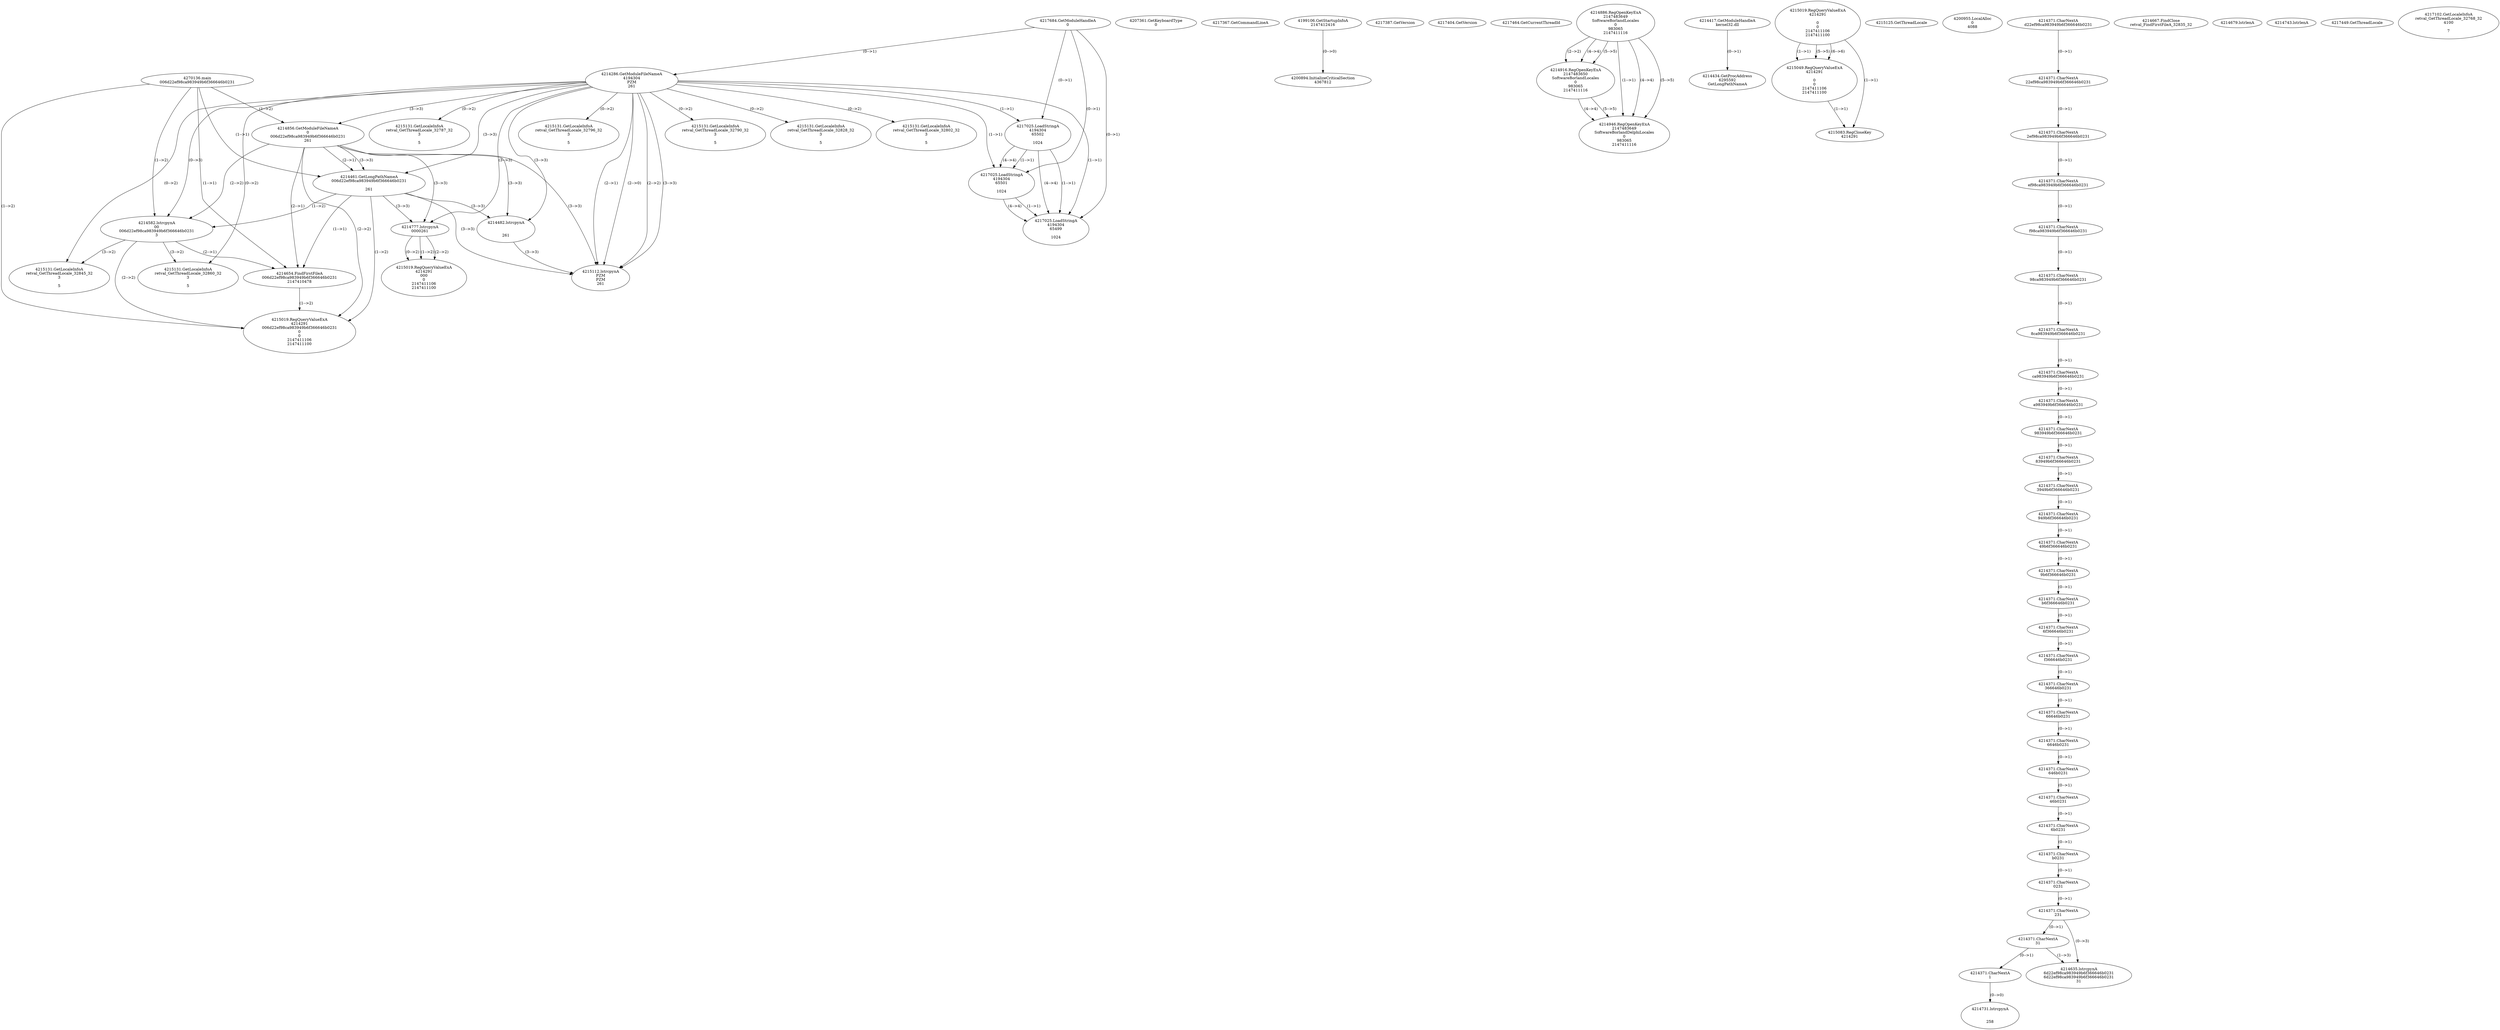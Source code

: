 // Global SCDG with merge call
digraph {
	0 [label="4270136.main
006d22ef98ca983949b6f366646b0231"]
	1 [label="4217684.GetModuleHandleA
0"]
	2 [label="4207361.GetKeyboardType
0"]
	3 [label="4217367.GetCommandLineA
"]
	4 [label="4199106.GetStartupInfoA
2147412416"]
	5 [label="4217387.GetVersion
"]
	6 [label="4217404.GetVersion
"]
	7 [label="4217464.GetCurrentThreadId
"]
	8 [label="4214286.GetModuleFileNameA
4194304
PZM
261"]
	1 -> 8 [label="(0-->1)"]
	9 [label="4214856.GetModuleFileNameA
0
006d22ef98ca983949b6f366646b0231
261"]
	0 -> 9 [label="(1-->2)"]
	8 -> 9 [label="(3-->3)"]
	10 [label="4214886.RegOpenKeyExA
2147483649
Software\Borland\Locales
0
983065
2147411116"]
	11 [label="4214916.RegOpenKeyExA
2147483650
Software\Borland\Locales
0
983065
2147411116"]
	10 -> 11 [label="(2-->2)"]
	10 -> 11 [label="(4-->4)"]
	10 -> 11 [label="(5-->5)"]
	12 [label="4214417.GetModuleHandleA
kernel32.dll"]
	13 [label="4214434.GetProcAddress
6295592
GetLongPathNameA"]
	12 -> 13 [label="(0-->1)"]
	14 [label="4214461.GetLongPathNameA
006d22ef98ca983949b6f366646b0231

261"]
	0 -> 14 [label="(1-->1)"]
	9 -> 14 [label="(2-->1)"]
	8 -> 14 [label="(3-->3)"]
	9 -> 14 [label="(3-->3)"]
	15 [label="4214482.lstrcpynA


261"]
	8 -> 15 [label="(3-->3)"]
	9 -> 15 [label="(3-->3)"]
	14 -> 15 [label="(3-->3)"]
	16 [label="4215019.RegQueryValueExA
4214291

0
0
2147411106
2147411100"]
	17 [label="4215049.RegQueryValueExA
4214291

0
0
2147411106
2147411100"]
	16 -> 17 [label="(1-->1)"]
	16 -> 17 [label="(5-->5)"]
	16 -> 17 [label="(6-->6)"]
	18 [label="4215083.RegCloseKey
4214291"]
	16 -> 18 [label="(1-->1)"]
	17 -> 18 [label="(1-->1)"]
	19 [label="4215112.lstrcpynA
PZM
PZM
261"]
	8 -> 19 [label="(2-->1)"]
	8 -> 19 [label="(2-->2)"]
	8 -> 19 [label="(3-->3)"]
	9 -> 19 [label="(3-->3)"]
	14 -> 19 [label="(3-->3)"]
	15 -> 19 [label="(3-->3)"]
	8 -> 19 [label="(2-->0)"]
	20 [label="4215125.GetThreadLocale
"]
	21 [label="4215131.GetLocaleInfoA
retval_GetThreadLocale_32787_32
3

5"]
	8 -> 21 [label="(0-->2)"]
	22 [label="4217025.LoadStringA
4194304
65502

1024"]
	1 -> 22 [label="(0-->1)"]
	8 -> 22 [label="(1-->1)"]
	23 [label="4217025.LoadStringA
4194304
65501

1024"]
	1 -> 23 [label="(0-->1)"]
	8 -> 23 [label="(1-->1)"]
	22 -> 23 [label="(1-->1)"]
	22 -> 23 [label="(4-->4)"]
	24 [label="4217025.LoadStringA
4194304
65499

1024"]
	1 -> 24 [label="(0-->1)"]
	8 -> 24 [label="(1-->1)"]
	22 -> 24 [label="(1-->1)"]
	23 -> 24 [label="(1-->1)"]
	22 -> 24 [label="(4-->4)"]
	23 -> 24 [label="(4-->4)"]
	25 [label="4200894.InitializeCriticalSection
4367812"]
	4 -> 25 [label="(0-->0)"]
	26 [label="4200955.LocalAlloc
0
4088"]
	27 [label="4214946.RegOpenKeyExA
2147483649
Software\Borland\Delphi\Locales
0
983065
2147411116"]
	10 -> 27 [label="(1-->1)"]
	10 -> 27 [label="(4-->4)"]
	11 -> 27 [label="(4-->4)"]
	10 -> 27 [label="(5-->5)"]
	11 -> 27 [label="(5-->5)"]
	28 [label="4214582.lstrcpynA
00
006d22ef98ca983949b6f366646b0231
3"]
	0 -> 28 [label="(1-->2)"]
	9 -> 28 [label="(2-->2)"]
	14 -> 28 [label="(1-->2)"]
	8 -> 28 [label="(0-->3)"]
	29 [label="4214371.CharNextA
d22ef98ca983949b6f366646b0231"]
	30 [label="4214371.CharNextA
22ef98ca983949b6f366646b0231"]
	29 -> 30 [label="(0-->1)"]
	31 [label="4214371.CharNextA
2ef98ca983949b6f366646b0231"]
	30 -> 31 [label="(0-->1)"]
	32 [label="4214371.CharNextA
ef98ca983949b6f366646b0231"]
	31 -> 32 [label="(0-->1)"]
	33 [label="4214371.CharNextA
f98ca983949b6f366646b0231"]
	32 -> 33 [label="(0-->1)"]
	34 [label="4214371.CharNextA
98ca983949b6f366646b0231"]
	33 -> 34 [label="(0-->1)"]
	35 [label="4214371.CharNextA
8ca983949b6f366646b0231"]
	34 -> 35 [label="(0-->1)"]
	36 [label="4214371.CharNextA
ca983949b6f366646b0231"]
	35 -> 36 [label="(0-->1)"]
	37 [label="4214371.CharNextA
a983949b6f366646b0231"]
	36 -> 37 [label="(0-->1)"]
	38 [label="4214371.CharNextA
983949b6f366646b0231"]
	37 -> 38 [label="(0-->1)"]
	39 [label="4214371.CharNextA
83949b6f366646b0231"]
	38 -> 39 [label="(0-->1)"]
	40 [label="4214371.CharNextA
3949b6f366646b0231"]
	39 -> 40 [label="(0-->1)"]
	41 [label="4214371.CharNextA
949b6f366646b0231"]
	40 -> 41 [label="(0-->1)"]
	42 [label="4214371.CharNextA
49b6f366646b0231"]
	41 -> 42 [label="(0-->1)"]
	43 [label="4214371.CharNextA
9b6f366646b0231"]
	42 -> 43 [label="(0-->1)"]
	44 [label="4214371.CharNextA
b6f366646b0231"]
	43 -> 44 [label="(0-->1)"]
	45 [label="4214371.CharNextA
6f366646b0231"]
	44 -> 45 [label="(0-->1)"]
	46 [label="4214371.CharNextA
f366646b0231"]
	45 -> 46 [label="(0-->1)"]
	47 [label="4214371.CharNextA
366646b0231"]
	46 -> 47 [label="(0-->1)"]
	48 [label="4214371.CharNextA
66646b0231"]
	47 -> 48 [label="(0-->1)"]
	49 [label="4214371.CharNextA
6646b0231"]
	48 -> 49 [label="(0-->1)"]
	50 [label="4214371.CharNextA
646b0231"]
	49 -> 50 [label="(0-->1)"]
	51 [label="4214371.CharNextA
46b0231"]
	50 -> 51 [label="(0-->1)"]
	52 [label="4214371.CharNextA
6b0231"]
	51 -> 52 [label="(0-->1)"]
	53 [label="4214371.CharNextA
b0231"]
	52 -> 53 [label="(0-->1)"]
	54 [label="4214371.CharNextA
0231"]
	53 -> 54 [label="(0-->1)"]
	55 [label="4214371.CharNextA
231"]
	54 -> 55 [label="(0-->1)"]
	56 [label="4214371.CharNextA
31"]
	55 -> 56 [label="(0-->1)"]
	57 [label="4214371.CharNextA
1"]
	56 -> 57 [label="(0-->1)"]
	58 [label="4214635.lstrcpynA
6d22ef98ca983949b6f366646b0231
6d22ef98ca983949b6f366646b0231
31"]
	55 -> 58 [label="(0-->3)"]
	56 -> 58 [label="(1-->3)"]
	59 [label="4214654.FindFirstFileA
006d22ef98ca983949b6f366646b0231
2147410478"]
	0 -> 59 [label="(1-->1)"]
	9 -> 59 [label="(2-->1)"]
	14 -> 59 [label="(1-->1)"]
	28 -> 59 [label="(2-->1)"]
	60 [label="4214667.FindClose
retval_FindFirstFileA_32835_32"]
	61 [label="4214679.lstrlenA
"]
	62 [label="4214731.lstrcpynA


258"]
	57 -> 62 [label="(0-->0)"]
	63 [label="4214743.lstrlenA
"]
	64 [label="4214777.lstrcpynA
00\
00\
261"]
	8 -> 64 [label="(3-->3)"]
	9 -> 64 [label="(3-->3)"]
	14 -> 64 [label="(3-->3)"]
	65 [label="4215019.RegQueryValueExA
4214291
00\
0
0
2147411106
2147411100"]
	64 -> 65 [label="(1-->2)"]
	64 -> 65 [label="(2-->2)"]
	64 -> 65 [label="(0-->2)"]
	66 [label="4215131.GetLocaleInfoA
retval_GetThreadLocale_32845_32
3

5"]
	8 -> 66 [label="(0-->2)"]
	28 -> 66 [label="(3-->2)"]
	67 [label="4215019.RegQueryValueExA
4214291
006d22ef98ca983949b6f366646b0231
0
0
2147411106
2147411100"]
	0 -> 67 [label="(1-->2)"]
	9 -> 67 [label="(2-->2)"]
	14 -> 67 [label="(1-->2)"]
	28 -> 67 [label="(2-->2)"]
	59 -> 67 [label="(1-->2)"]
	68 [label="4215131.GetLocaleInfoA
retval_GetThreadLocale_32860_32
3

5"]
	8 -> 68 [label="(0-->2)"]
	28 -> 68 [label="(3-->2)"]
	69 [label="4215131.GetLocaleInfoA
retval_GetThreadLocale_32796_32
3

5"]
	8 -> 69 [label="(0-->2)"]
	70 [label="4215131.GetLocaleInfoA
retval_GetThreadLocale_32790_32
3

5"]
	8 -> 70 [label="(0-->2)"]
	71 [label="4217449.GetThreadLocale
"]
	72 [label="4217102.GetLocaleInfoA
retval_GetThreadLocale_32768_32
4100

7"]
	73 [label="4215131.GetLocaleInfoA
retval_GetThreadLocale_32828_32
3

5"]
	8 -> 73 [label="(0-->2)"]
	74 [label="4215131.GetLocaleInfoA
retval_GetThreadLocale_32802_32
3

5"]
	8 -> 74 [label="(0-->2)"]
}
